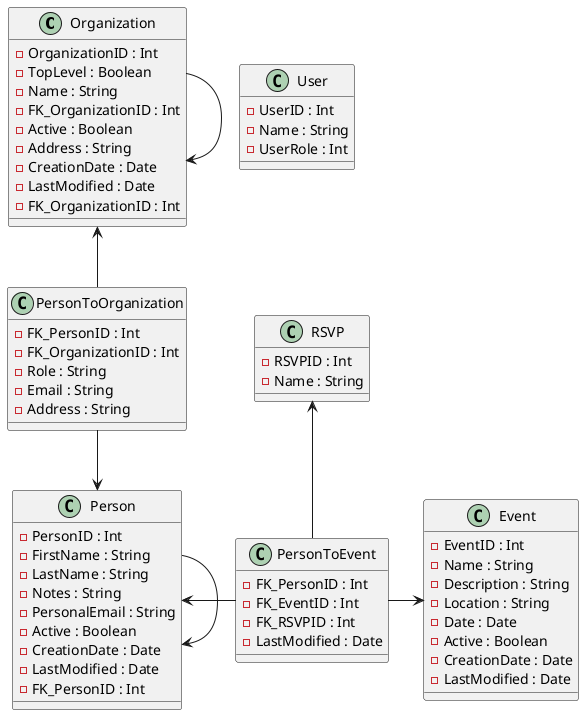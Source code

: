 @startuml

'left to right direction

class Organization {
  -OrganizationID : Int
  -TopLevel : Boolean
  -Name : String
  -FK_OrganizationID : Int
  -Active : Boolean
  -Address : String
  -CreationDate : Date
  -LastModified : Date
  -FK_OrganizationID : Int 
}


class Person {
  -PersonID : Int
  -FirstName : String
  -LastName : String
  -Notes : String
  -PersonalEmail : String
  -Active : Boolean
  -CreationDate : Date
  -LastModified : Date
  -FK_PersonID : Int
}

class PersonToOrganization {
  -FK_PersonID : Int
  -FK_OrganizationID : Int
  -Role : String
  -Email : String
  -Address : String
}


class Event {
  -EventID : Int
  -Name : String
  -Description : String
  -Location : String
  -Date : Date
  -Active : Boolean
  -CreationDate : Date
  -LastModified : Date
}

class RSVP {
  -RSVPID : Int
  -Name : String
}

class PersonToEvent {
  -FK_PersonID : Int
  -FK_EventID : Int
  -FK_RSVPID : Int
  -LastModified : Date
}

class User {
  -UserID : Int
  -Name : String
  -UserRole : Int
}


PersonToOrganization -down-> Person
PersonToOrganization -up-> Organization
PersonToEvent -left-> Person
PersonToEvent -right-> Event
PersonToEvent -up-> RSVP
Organization -> Organization
Person -> Person

@enduml